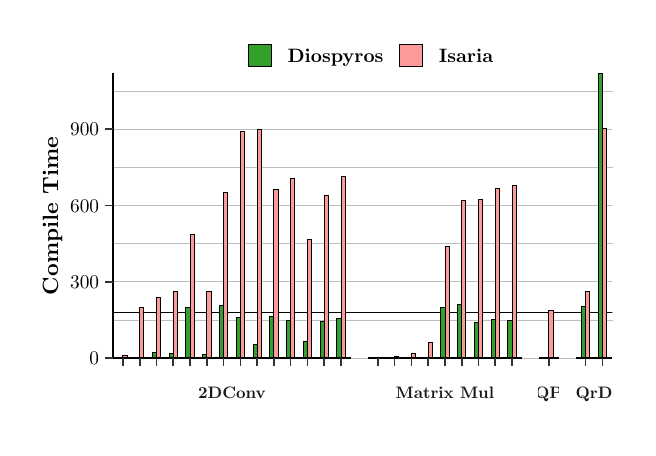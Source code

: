 % Created by tikzDevice version 0.12.4 on 2023-04-17 21:01:53
% !TEX encoding = UTF-8 Unicode
\begin{tikzpicture}[x=1pt,y=1pt]
\definecolor{fillColor}{RGB}{255,255,255}
\path[use as bounding box,fill=fillColor,fill opacity=0.00] (0,0) rectangle (216.81,144.54);
\begin{scope}
\path[clip] (  0.00,  0.00) rectangle (216.81,144.54);
\definecolor{drawColor}{RGB}{255,255,255}
\definecolor{fillColor}{RGB}{255,255,255}

\path[draw=drawColor,line width= 0.6pt,line join=round,line cap=round,fill=fillColor] (  0.00,  0.00) rectangle (216.81,144.54);
\end{scope}
\begin{scope}
\path[clip] ( 30.77, 25.11) rectangle (211.31,128.01);
\definecolor{drawColor}{RGB}{190,190,190}

\path[draw=drawColor,line width= 0.4pt,line join=round,line cap=round] ( 30.77, 25.11) -- (391.85, 25.11);

\path[draw=drawColor,line width= 0.0pt,line join=round,line cap=round] ( 30.77, 38.90) -- (391.85, 38.90);
\definecolor{drawColor}{RGB}{0,0,0}

\path[draw=drawColor,line width= 0.4pt,line join=round,line cap=round] ( 30.77, 41.66) -- (391.85, 41.66);
\definecolor{drawColor}{RGB}{190,190,190}

\path[draw=drawColor,line width= 0.4pt,line join=round,line cap=round] ( 30.77, 52.69) -- (391.85, 52.69);

\path[draw=drawColor,line width= 0.0pt,line join=round,line cap=round] ( 30.77, 66.48) -- (391.85, 66.48);

\path[draw=drawColor,line width= 0.4pt,line join=round,line cap=round] ( 30.77, 80.27) -- (391.85, 80.27);

\path[draw=drawColor,line width= 0.0pt,line join=round,line cap=round] ( 30.77, 94.06) -- (391.85, 94.06);

\path[draw=drawColor,line width= 0.4pt,line join=round,line cap=round] ( 30.77,107.85) -- (391.85,107.85);

\path[draw=drawColor,line width= 0.0pt,line join=round,line cap=round] ( 30.77,121.64) -- (391.85,121.64);
\end{scope}
\begin{scope}
\path[clip] ( 30.77, 25.11) rectangle (116.86,128.01);
\definecolor{drawColor}{RGB}{0,0,0}
\definecolor{fillColor}{RGB}{51,160,44}

\path[draw=drawColor,line width= 0.3pt,fill=fillColor] ( 32.90, 25.11) rectangle ( 34.41, 25.14);
\definecolor{fillColor}{RGB}{251,154,153}

\path[draw=drawColor,line width= 0.3pt,fill=fillColor] ( 34.41, 25.11) rectangle ( 35.93, 26.27);
\definecolor{fillColor}{RGB}{51,160,44}

\path[draw=drawColor,line width= 0.3pt,fill=fillColor] ( 38.96, 25.11) rectangle ( 40.47, 25.35);
\definecolor{fillColor}{RGB}{251,154,153}

\path[draw=drawColor,line width= 0.3pt,fill=fillColor] ( 40.47, 25.11) rectangle ( 41.99, 43.62);
\definecolor{fillColor}{RGB}{51,160,44}

\path[draw=drawColor,line width= 0.3pt,fill=fillColor] ( 45.02, 25.11) rectangle ( 46.54, 27.13);
\definecolor{fillColor}{RGB}{251,154,153}

\path[draw=drawColor,line width= 0.3pt,fill=fillColor] ( 46.54, 25.11) rectangle ( 48.05, 46.92);
\definecolor{fillColor}{RGB}{51,160,44}

\path[draw=drawColor,line width= 0.3pt,fill=fillColor] ( 51.08, 25.11) rectangle ( 52.60, 26.76);
\definecolor{fillColor}{RGB}{251,154,153}

\path[draw=drawColor,line width= 0.3pt,fill=fillColor] ( 52.60, 25.11) rectangle ( 54.11, 49.24);
\definecolor{fillColor}{RGB}{51,160,44}

\path[draw=drawColor,line width= 0.3pt,fill=fillColor] ( 57.14, 25.11) rectangle ( 58.66, 43.47);
\definecolor{fillColor}{RGB}{251,154,153}

\path[draw=drawColor,line width= 0.3pt,fill=fillColor] ( 58.66, 25.11) rectangle ( 60.18, 69.93);
\definecolor{fillColor}{RGB}{51,160,44}

\path[draw=drawColor,line width= 0.3pt,fill=fillColor] ( 63.21, 25.11) rectangle ( 64.72, 26.53);
\definecolor{fillColor}{RGB}{251,154,153}

\path[draw=drawColor,line width= 0.3pt,fill=fillColor] ( 64.72, 25.11) rectangle ( 66.24, 49.25);
\definecolor{fillColor}{RGB}{51,160,44}

\path[draw=drawColor,line width= 0.3pt,fill=fillColor] ( 69.27, 25.11) rectangle ( 70.78, 44.00);
\definecolor{fillColor}{RGB}{251,154,153}

\path[draw=drawColor,line width= 0.3pt,fill=fillColor] ( 70.78, 25.11) rectangle ( 72.30, 85.03);
\definecolor{fillColor}{RGB}{51,160,44}

\path[draw=drawColor,line width= 0.3pt,fill=fillColor] ( 75.33, 25.11) rectangle ( 76.85, 39.98);
\definecolor{fillColor}{RGB}{251,154,153}

\path[draw=drawColor,line width= 0.3pt,fill=fillColor] ( 76.85, 25.11) rectangle ( 78.36,106.89);
\definecolor{fillColor}{RGB}{51,160,44}

\path[draw=drawColor,line width= 0.3pt,fill=fillColor] ( 81.39, 25.11) rectangle ( 82.91, 30.00);
\definecolor{fillColor}{RGB}{251,154,153}

\path[draw=drawColor,line width= 0.3pt,fill=fillColor] ( 82.91, 25.11) rectangle ( 84.42,107.74);
\definecolor{fillColor}{RGB}{51,160,44}

\path[draw=drawColor,line width= 0.3pt,fill=fillColor] ( 87.46, 25.11) rectangle ( 88.97, 40.14);
\definecolor{fillColor}{RGB}{251,154,153}

\path[draw=drawColor,line width= 0.3pt,fill=fillColor] ( 88.97, 25.11) rectangle ( 90.49, 86.20);
\definecolor{fillColor}{RGB}{51,160,44}

\path[draw=drawColor,line width= 0.3pt,fill=fillColor] ( 93.52, 25.11) rectangle ( 95.03, 38.58);
\definecolor{fillColor}{RGB}{251,154,153}

\path[draw=drawColor,line width= 0.3pt,fill=fillColor] ( 95.03, 25.11) rectangle ( 96.55, 90.15);
\definecolor{fillColor}{RGB}{51,160,44}

\path[draw=drawColor,line width= 0.3pt,fill=fillColor] ( 99.58, 25.11) rectangle (101.10, 31.12);
\definecolor{fillColor}{RGB}{251,154,153}

\path[draw=drawColor,line width= 0.3pt,fill=fillColor] (101.10, 25.11) rectangle (102.61, 67.91);
\definecolor{fillColor}{RGB}{51,160,44}

\path[draw=drawColor,line width= 0.3pt,fill=fillColor] (105.64, 25.11) rectangle (107.16, 38.25);
\definecolor{fillColor}{RGB}{251,154,153}

\path[draw=drawColor,line width= 0.3pt,fill=fillColor] (107.16, 25.11) rectangle (108.67, 84.01);
\definecolor{fillColor}{RGB}{51,160,44}

\path[draw=drawColor,line width= 0.3pt,fill=fillColor] (111.70, 25.11) rectangle (113.22, 39.38);
\definecolor{fillColor}{RGB}{251,154,153}

\path[draw=drawColor,line width= 0.3pt,fill=fillColor] (113.22, 25.11) rectangle (114.74, 90.78);
\end{scope}
\begin{scope}
\path[clip] (122.88, 25.11) rectangle (178.65,128.01);
\definecolor{drawColor}{RGB}{0,0,0}
\definecolor{fillColor}{RGB}{51,160,44}

\path[draw=drawColor,line width= 0.3pt,fill=fillColor] (125.00, 25.11) rectangle (126.52, 25.11);
\definecolor{fillColor}{RGB}{251,154,153}

\path[draw=drawColor,line width= 0.3pt,fill=fillColor] (126.52, 25.11) rectangle (128.03, 25.11);
\definecolor{fillColor}{RGB}{51,160,44}

\path[draw=drawColor,line width= 0.3pt,fill=fillColor] (131.06, 25.11) rectangle (132.58, 25.12);
\definecolor{fillColor}{RGB}{251,154,153}

\path[draw=drawColor,line width= 0.3pt,fill=fillColor] (132.58, 25.11) rectangle (134.10, 25.77);
\definecolor{fillColor}{RGB}{51,160,44}

\path[draw=drawColor,line width= 0.3pt,fill=fillColor] (137.13, 25.11) rectangle (138.64, 25.14);
\definecolor{fillColor}{RGB}{251,154,153}

\path[draw=drawColor,line width= 0.3pt,fill=fillColor] (138.64, 25.11) rectangle (140.16, 26.84);
\definecolor{fillColor}{RGB}{51,160,44}

\path[draw=drawColor,line width= 0.3pt,fill=fillColor] (143.19, 25.11) rectangle (144.70, 25.40);
\definecolor{fillColor}{RGB}{251,154,153}

\path[draw=drawColor,line width= 0.3pt,fill=fillColor] (144.70, 25.11) rectangle (146.22, 30.97);
\definecolor{fillColor}{RGB}{51,160,44}

\path[draw=drawColor,line width= 0.3pt,fill=fillColor] (149.25, 25.11) rectangle (150.77, 43.54);
\definecolor{fillColor}{RGB}{251,154,153}

\path[draw=drawColor,line width= 0.3pt,fill=fillColor] (150.77, 25.11) rectangle (152.28, 65.58);
\definecolor{fillColor}{RGB}{51,160,44}

\path[draw=drawColor,line width= 0.3pt,fill=fillColor] (155.31, 25.11) rectangle (156.83, 44.42);
\definecolor{fillColor}{RGB}{251,154,153}

\path[draw=drawColor,line width= 0.3pt,fill=fillColor] (156.83, 25.11) rectangle (158.34, 82.27);
\definecolor{fillColor}{RGB}{51,160,44}

\path[draw=drawColor,line width= 0.3pt,fill=fillColor] (161.38, 25.11) rectangle (162.89, 37.86);
\definecolor{fillColor}{RGB}{251,154,153}

\path[draw=drawColor,line width= 0.3pt,fill=fillColor] (162.89, 25.11) rectangle (164.41, 82.34);
\definecolor{fillColor}{RGB}{51,160,44}

\path[draw=drawColor,line width= 0.3pt,fill=fillColor] (167.44, 25.11) rectangle (168.95, 39.10);
\definecolor{fillColor}{RGB}{251,154,153}

\path[draw=drawColor,line width= 0.3pt,fill=fillColor] (168.95, 25.11) rectangle (170.47, 86.54);
\definecolor{fillColor}{RGB}{51,160,44}

\path[draw=drawColor,line width= 0.3pt,fill=fillColor] (173.50, 25.11) rectangle (175.02, 38.64);
\definecolor{fillColor}{RGB}{251,154,153}

\path[draw=drawColor,line width= 0.3pt,fill=fillColor] (175.02, 25.11) rectangle (176.53, 87.44);
\end{scope}
\begin{scope}
\path[clip] (184.68, 25.11) rectangle (191.95,128.01);
\definecolor{drawColor}{RGB}{0,0,0}
\definecolor{fillColor}{RGB}{51,160,44}

\path[draw=drawColor,line width= 0.3pt,fill=fillColor] (186.80, 25.11) rectangle (188.31, 25.39);
\definecolor{fillColor}{RGB}{251,154,153}

\path[draw=drawColor,line width= 0.3pt,fill=fillColor] (188.31, 25.11) rectangle (189.83, 42.36);
\end{scope}
\begin{scope}
\path[clip] (197.97, 25.11) rectangle (211.31,128.01);
\definecolor{drawColor}{RGB}{0,0,0}
\definecolor{fillColor}{RGB}{51,160,44}

\path[draw=drawColor,line width= 0.3pt,fill=fillColor] (200.09, 25.11) rectangle (201.61, 43.81);
\definecolor{fillColor}{RGB}{251,154,153}

\path[draw=drawColor,line width= 0.3pt,fill=fillColor] (201.61, 25.11) rectangle (203.13, 49.26);
\definecolor{fillColor}{RGB}{51,160,44}

\path[draw=drawColor,line width= 0.3pt,fill=fillColor] (206.16, 25.11) rectangle (207.67,128.01);
\definecolor{fillColor}{RGB}{251,154,153}

\path[draw=drawColor,line width= 0.3pt,fill=fillColor] (207.67, 25.11) rectangle (209.19,108.01);
\end{scope}
\begin{scope}
\path[clip] ( 30.77,  5.50) rectangle (116.86, 19.61);
\definecolor{drawColor}{gray}{0.10}

\node[text=drawColor,anchor=base,inner sep=0pt, outer sep=0pt, scale=  0.60] at ( 73.82, 10.48) {\bfseries 2DConv};
\end{scope}
\begin{scope}
\path[clip] (122.88,  5.50) rectangle (178.65, 19.61);
\definecolor{drawColor}{gray}{0.10}

\node[text=drawColor,anchor=base,inner sep=0pt, outer sep=0pt, scale=  0.60] at (150.77, 10.48) {\bfseries Matrix Mul};
\end{scope}
\begin{scope}
\path[clip] (184.68,  5.50) rectangle (191.95, 19.61);
\definecolor{drawColor}{gray}{0.10}

\node[text=drawColor,anchor=base,inner sep=0pt, outer sep=0pt, scale=  0.60] at (188.31, 10.48) {\bfseries QP};
\end{scope}
\begin{scope}
\path[clip] (197.97,  5.50) rectangle (211.31, 19.61);
\definecolor{drawColor}{gray}{0.10}

\node[text=drawColor,anchor=base,inner sep=0pt, outer sep=0pt, scale=  0.60] at (204.64, 10.48) {\bfseries QrD};
\end{scope}
\begin{scope}
\path[clip] (  0.00,  0.00) rectangle (216.81,144.54);
\definecolor{drawColor}{RGB}{0,0,0}

\path[draw=drawColor,line width= 0.6pt,line join=round] ( 30.77, 25.11) --
	(116.86, 25.11);
\end{scope}
\begin{scope}
\path[clip] (  0.00,  0.00) rectangle (216.81,144.54);
\definecolor{drawColor}{gray}{0.20}

\path[draw=drawColor,line width= 0.6pt,line join=round] ( 34.41, 22.36) --
	( 34.41, 25.11);

\path[draw=drawColor,line width= 0.6pt,line join=round] ( 40.47, 22.36) --
	( 40.47, 25.11);

\path[draw=drawColor,line width= 0.6pt,line join=round] ( 46.54, 22.36) --
	( 46.54, 25.11);

\path[draw=drawColor,line width= 0.6pt,line join=round] ( 52.60, 22.36) --
	( 52.60, 25.11);

\path[draw=drawColor,line width= 0.6pt,line join=round] ( 58.66, 22.36) --
	( 58.66, 25.11);

\path[draw=drawColor,line width= 0.6pt,line join=round] ( 64.72, 22.36) --
	( 64.72, 25.11);

\path[draw=drawColor,line width= 0.6pt,line join=round] ( 70.78, 22.36) --
	( 70.78, 25.11);

\path[draw=drawColor,line width= 0.6pt,line join=round] ( 76.85, 22.36) --
	( 76.85, 25.11);

\path[draw=drawColor,line width= 0.6pt,line join=round] ( 82.91, 22.36) --
	( 82.91, 25.11);

\path[draw=drawColor,line width= 0.6pt,line join=round] ( 88.97, 22.36) --
	( 88.97, 25.11);

\path[draw=drawColor,line width= 0.6pt,line join=round] ( 95.03, 22.36) --
	( 95.03, 25.11);

\path[draw=drawColor,line width= 0.6pt,line join=round] (101.10, 22.36) --
	(101.10, 25.11);

\path[draw=drawColor,line width= 0.6pt,line join=round] (107.16, 22.36) --
	(107.16, 25.11);

\path[draw=drawColor,line width= 0.6pt,line join=round] (113.22, 22.36) --
	(113.22, 25.11);
\end{scope}
\begin{scope}
\path[clip] (  0.00,  0.00) rectangle (216.81,144.54);
\definecolor{drawColor}{RGB}{0,0,0}

\path[draw=drawColor,line width= 0.6pt,line join=round] (122.88, 25.11) --
	(178.65, 25.11);
\end{scope}
\begin{scope}
\path[clip] (  0.00,  0.00) rectangle (216.81,144.54);
\definecolor{drawColor}{gray}{0.20}

\path[draw=drawColor,line width= 0.6pt,line join=round] (126.52, 22.36) --
	(126.52, 25.11);

\path[draw=drawColor,line width= 0.6pt,line join=round] (132.58, 22.36) --
	(132.58, 25.11);

\path[draw=drawColor,line width= 0.6pt,line join=round] (138.64, 22.36) --
	(138.64, 25.11);

\path[draw=drawColor,line width= 0.6pt,line join=round] (144.70, 22.36) --
	(144.70, 25.11);

\path[draw=drawColor,line width= 0.6pt,line join=round] (150.77, 22.36) --
	(150.77, 25.11);

\path[draw=drawColor,line width= 0.6pt,line join=round] (156.83, 22.36) --
	(156.83, 25.11);

\path[draw=drawColor,line width= 0.6pt,line join=round] (162.89, 22.36) --
	(162.89, 25.11);

\path[draw=drawColor,line width= 0.6pt,line join=round] (168.95, 22.36) --
	(168.95, 25.11);

\path[draw=drawColor,line width= 0.6pt,line join=round] (175.02, 22.36) --
	(175.02, 25.11);
\end{scope}
\begin{scope}
\path[clip] (  0.00,  0.00) rectangle (216.81,144.54);
\definecolor{drawColor}{RGB}{0,0,0}

\path[draw=drawColor,line width= 0.6pt,line join=round] (184.68, 25.11) --
	(191.95, 25.11);
\end{scope}
\begin{scope}
\path[clip] (  0.00,  0.00) rectangle (216.81,144.54);
\definecolor{drawColor}{gray}{0.20}

\path[draw=drawColor,line width= 0.6pt,line join=round] (188.31, 22.36) --
	(188.31, 25.11);
\end{scope}
\begin{scope}
\path[clip] (  0.00,  0.00) rectangle (216.81,144.54);
\definecolor{drawColor}{RGB}{0,0,0}

\path[draw=drawColor,line width= 0.6pt,line join=round] (197.97, 25.11) --
	(211.31, 25.11);
\end{scope}
\begin{scope}
\path[clip] (  0.00,  0.00) rectangle (216.81,144.54);
\definecolor{drawColor}{gray}{0.20}

\path[draw=drawColor,line width= 0.6pt,line join=round] (201.61, 22.36) --
	(201.61, 25.11);

\path[draw=drawColor,line width= 0.6pt,line join=round] (207.67, 22.36) --
	(207.67, 25.11);
\end{scope}
\begin{scope}
\path[clip] (  0.00,  0.00) rectangle (216.81,144.54);
\definecolor{drawColor}{RGB}{0,0,0}

\path[draw=drawColor,line width= 0.6pt,line join=round] ( 30.77, 25.11) --
	( 30.77,128.01);
\end{scope}
\begin{scope}
\path[clip] (  0.00,  0.00) rectangle (216.81,144.54);
\definecolor{drawColor}{RGB}{0,0,0}

\node[text=drawColor,anchor=base east,inner sep=0pt, outer sep=0pt, scale=  0.70] at ( 25.82, 22.70) {0};

\node[text=drawColor,anchor=base east,inner sep=0pt, outer sep=0pt, scale=  0.70] at ( 25.82, 50.28) {300};

\node[text=drawColor,anchor=base east,inner sep=0pt, outer sep=0pt, scale=  0.70] at ( 25.82, 77.86) {600};

\node[text=drawColor,anchor=base east,inner sep=0pt, outer sep=0pt, scale=  0.70] at ( 25.82,105.44) {900};
\end{scope}
\begin{scope}
\path[clip] (  0.00,  0.00) rectangle (216.81,144.54);
\definecolor{drawColor}{gray}{0.20}

\path[draw=drawColor,line width= 0.6pt,line join=round] ( 28.02, 25.11) --
	( 30.77, 25.11);

\path[draw=drawColor,line width= 0.6pt,line join=round] ( 28.02, 52.69) --
	( 30.77, 52.69);

\path[draw=drawColor,line width= 0.6pt,line join=round] ( 28.02, 80.27) --
	( 30.77, 80.27);

\path[draw=drawColor,line width= 0.6pt,line join=round] ( 28.02,107.85) --
	( 30.77,107.85);
\end{scope}
\begin{scope}
\path[clip] (  0.00,  0.00) rectangle (216.81,144.54);
\definecolor{drawColor}{RGB}{0,0,0}

\node[text=drawColor,rotate= 90.00,anchor=base,inner sep=0pt, outer sep=0pt, scale=  0.80] at ( 11.02, 76.56) {\bfseries Compile Time};
\end{scope}
\begin{scope}
\path[clip] (  0.00,  0.00) rectangle (216.81,144.54);
\definecolor{drawColor}{RGB}{0,0,0}
\definecolor{fillColor}{RGB}{51,160,44}

\path[draw=drawColor,line width= 0.3pt,fill=fillColor] ( 79.83,130.43) rectangle ( 88.01,138.61);
\end{scope}
\begin{scope}
\path[clip] (  0.00,  0.00) rectangle (216.81,144.54);
\definecolor{drawColor}{RGB}{0,0,0}
\definecolor{fillColor}{RGB}{251,154,153}

\path[draw=drawColor,line width= 0.3pt,fill=fillColor] (134.48,130.43) rectangle (142.66,138.61);
\end{scope}
\begin{scope}
\path[clip] (  0.00,  0.00) rectangle (216.81,144.54);
\definecolor{drawColor}{RGB}{0,0,0}

\node[text=drawColor,anchor=base west,inner sep=0pt, outer sep=0pt, scale=  0.70] at ( 93.93,132.11) {\bfseries Diospyros};
\end{scope}
\begin{scope}
\path[clip] (  0.00,  0.00) rectangle (216.81,144.54);
\definecolor{drawColor}{RGB}{0,0,0}

\node[text=drawColor,anchor=base west,inner sep=0pt, outer sep=0pt, scale=  0.70] at (148.58,132.11) {\bfseries Isaria};
\end{scope}
\end{tikzpicture}
